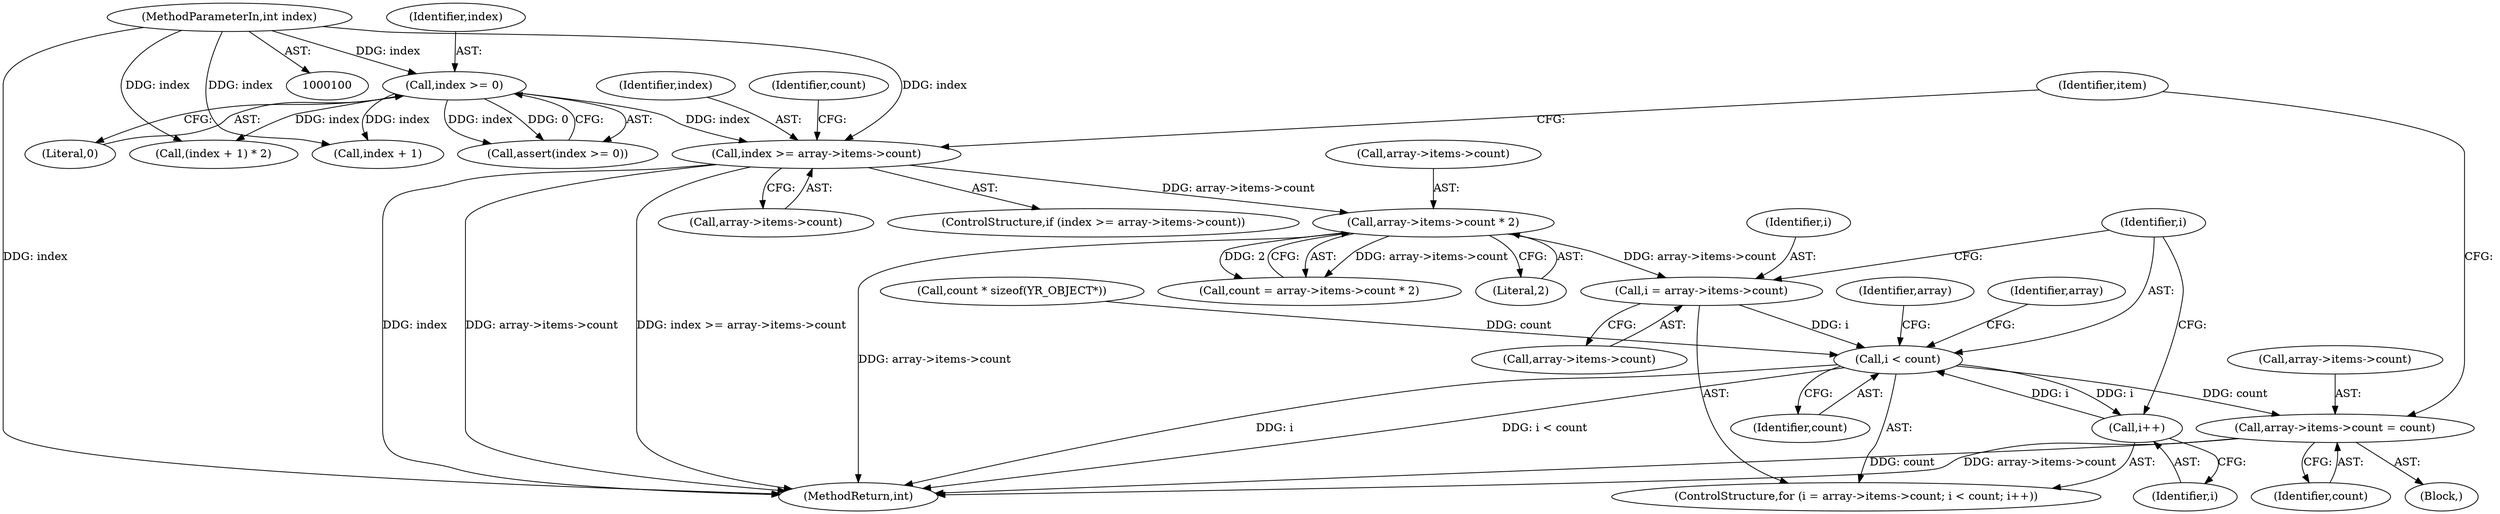 digraph "0_yara_4a342f01e5439b9bb901aff1c6c23c536baeeb3f_0@pointer" {
"1000223" [label="(Call,i = array->items->count)"];
"1000190" [label="(Call,array->items->count * 2)"];
"1000180" [label="(Call,index >= array->items->count)"];
"1000109" [label="(Call,index >= 0)"];
"1000103" [label="(MethodParameterIn,int index)"];
"1000230" [label="(Call,i < count)"];
"1000233" [label="(Call,i++)"];
"1000244" [label="(Call,array->items->count = count)"];
"1000191" [label="(Call,array->items->count)"];
"1000231" [label="(Identifier,i)"];
"1000232" [label="(Identifier,count)"];
"1000230" [label="(Call,i < count)"];
"1000223" [label="(Call,i = array->items->count)"];
"1000245" [label="(Call,array->items->count)"];
"1000179" [label="(ControlStructure,if (index >= array->items->count))"];
"1000222" [label="(ControlStructure,for (i = array->items->count; i < count; i++))"];
"1000180" [label="(Call,index >= array->items->count)"];
"1000111" [label="(Literal,0)"];
"1000233" [label="(Call,i++)"];
"1000187" [label="(Block,)"];
"1000108" [label="(Call,assert(index >= 0))"];
"1000225" [label="(Call,array->items->count)"];
"1000133" [label="(Call,(index + 1) * 2)"];
"1000224" [label="(Identifier,i)"];
"1000103" [label="(MethodParameterIn,int index)"];
"1000109" [label="(Call,index >= 0)"];
"1000181" [label="(Identifier,index)"];
"1000110" [label="(Identifier,index)"];
"1000210" [label="(Call,count * sizeof(YR_OBJECT*))"];
"1000244" [label="(Call,array->items->count = count)"];
"1000253" [label="(Identifier,item)"];
"1000190" [label="(Call,array->items->count * 2)"];
"1000267" [label="(MethodReturn,int)"];
"1000188" [label="(Call,count = array->items->count * 2)"];
"1000134" [label="(Call,index + 1)"];
"1000247" [label="(Identifier,array)"];
"1000196" [label="(Literal,2)"];
"1000234" [label="(Identifier,i)"];
"1000189" [label="(Identifier,count)"];
"1000250" [label="(Identifier,count)"];
"1000182" [label="(Call,array->items->count)"];
"1000239" [label="(Identifier,array)"];
"1000223" -> "1000222"  [label="AST: "];
"1000223" -> "1000225"  [label="CFG: "];
"1000224" -> "1000223"  [label="AST: "];
"1000225" -> "1000223"  [label="AST: "];
"1000231" -> "1000223"  [label="CFG: "];
"1000190" -> "1000223"  [label="DDG: array->items->count"];
"1000223" -> "1000230"  [label="DDG: i"];
"1000190" -> "1000188"  [label="AST: "];
"1000190" -> "1000196"  [label="CFG: "];
"1000191" -> "1000190"  [label="AST: "];
"1000196" -> "1000190"  [label="AST: "];
"1000188" -> "1000190"  [label="CFG: "];
"1000190" -> "1000267"  [label="DDG: array->items->count"];
"1000190" -> "1000188"  [label="DDG: array->items->count"];
"1000190" -> "1000188"  [label="DDG: 2"];
"1000180" -> "1000190"  [label="DDG: array->items->count"];
"1000180" -> "1000179"  [label="AST: "];
"1000180" -> "1000182"  [label="CFG: "];
"1000181" -> "1000180"  [label="AST: "];
"1000182" -> "1000180"  [label="AST: "];
"1000189" -> "1000180"  [label="CFG: "];
"1000253" -> "1000180"  [label="CFG: "];
"1000180" -> "1000267"  [label="DDG: index"];
"1000180" -> "1000267"  [label="DDG: array->items->count"];
"1000180" -> "1000267"  [label="DDG: index >= array->items->count"];
"1000109" -> "1000180"  [label="DDG: index"];
"1000103" -> "1000180"  [label="DDG: index"];
"1000109" -> "1000108"  [label="AST: "];
"1000109" -> "1000111"  [label="CFG: "];
"1000110" -> "1000109"  [label="AST: "];
"1000111" -> "1000109"  [label="AST: "];
"1000108" -> "1000109"  [label="CFG: "];
"1000109" -> "1000108"  [label="DDG: index"];
"1000109" -> "1000108"  [label="DDG: 0"];
"1000103" -> "1000109"  [label="DDG: index"];
"1000109" -> "1000133"  [label="DDG: index"];
"1000109" -> "1000134"  [label="DDG: index"];
"1000103" -> "1000100"  [label="AST: "];
"1000103" -> "1000267"  [label="DDG: index"];
"1000103" -> "1000133"  [label="DDG: index"];
"1000103" -> "1000134"  [label="DDG: index"];
"1000230" -> "1000222"  [label="AST: "];
"1000230" -> "1000232"  [label="CFG: "];
"1000231" -> "1000230"  [label="AST: "];
"1000232" -> "1000230"  [label="AST: "];
"1000239" -> "1000230"  [label="CFG: "];
"1000247" -> "1000230"  [label="CFG: "];
"1000230" -> "1000267"  [label="DDG: i"];
"1000230" -> "1000267"  [label="DDG: i < count"];
"1000233" -> "1000230"  [label="DDG: i"];
"1000210" -> "1000230"  [label="DDG: count"];
"1000230" -> "1000233"  [label="DDG: i"];
"1000230" -> "1000244"  [label="DDG: count"];
"1000233" -> "1000222"  [label="AST: "];
"1000233" -> "1000234"  [label="CFG: "];
"1000234" -> "1000233"  [label="AST: "];
"1000231" -> "1000233"  [label="CFG: "];
"1000244" -> "1000187"  [label="AST: "];
"1000244" -> "1000250"  [label="CFG: "];
"1000245" -> "1000244"  [label="AST: "];
"1000250" -> "1000244"  [label="AST: "];
"1000253" -> "1000244"  [label="CFG: "];
"1000244" -> "1000267"  [label="DDG: count"];
"1000244" -> "1000267"  [label="DDG: array->items->count"];
}
